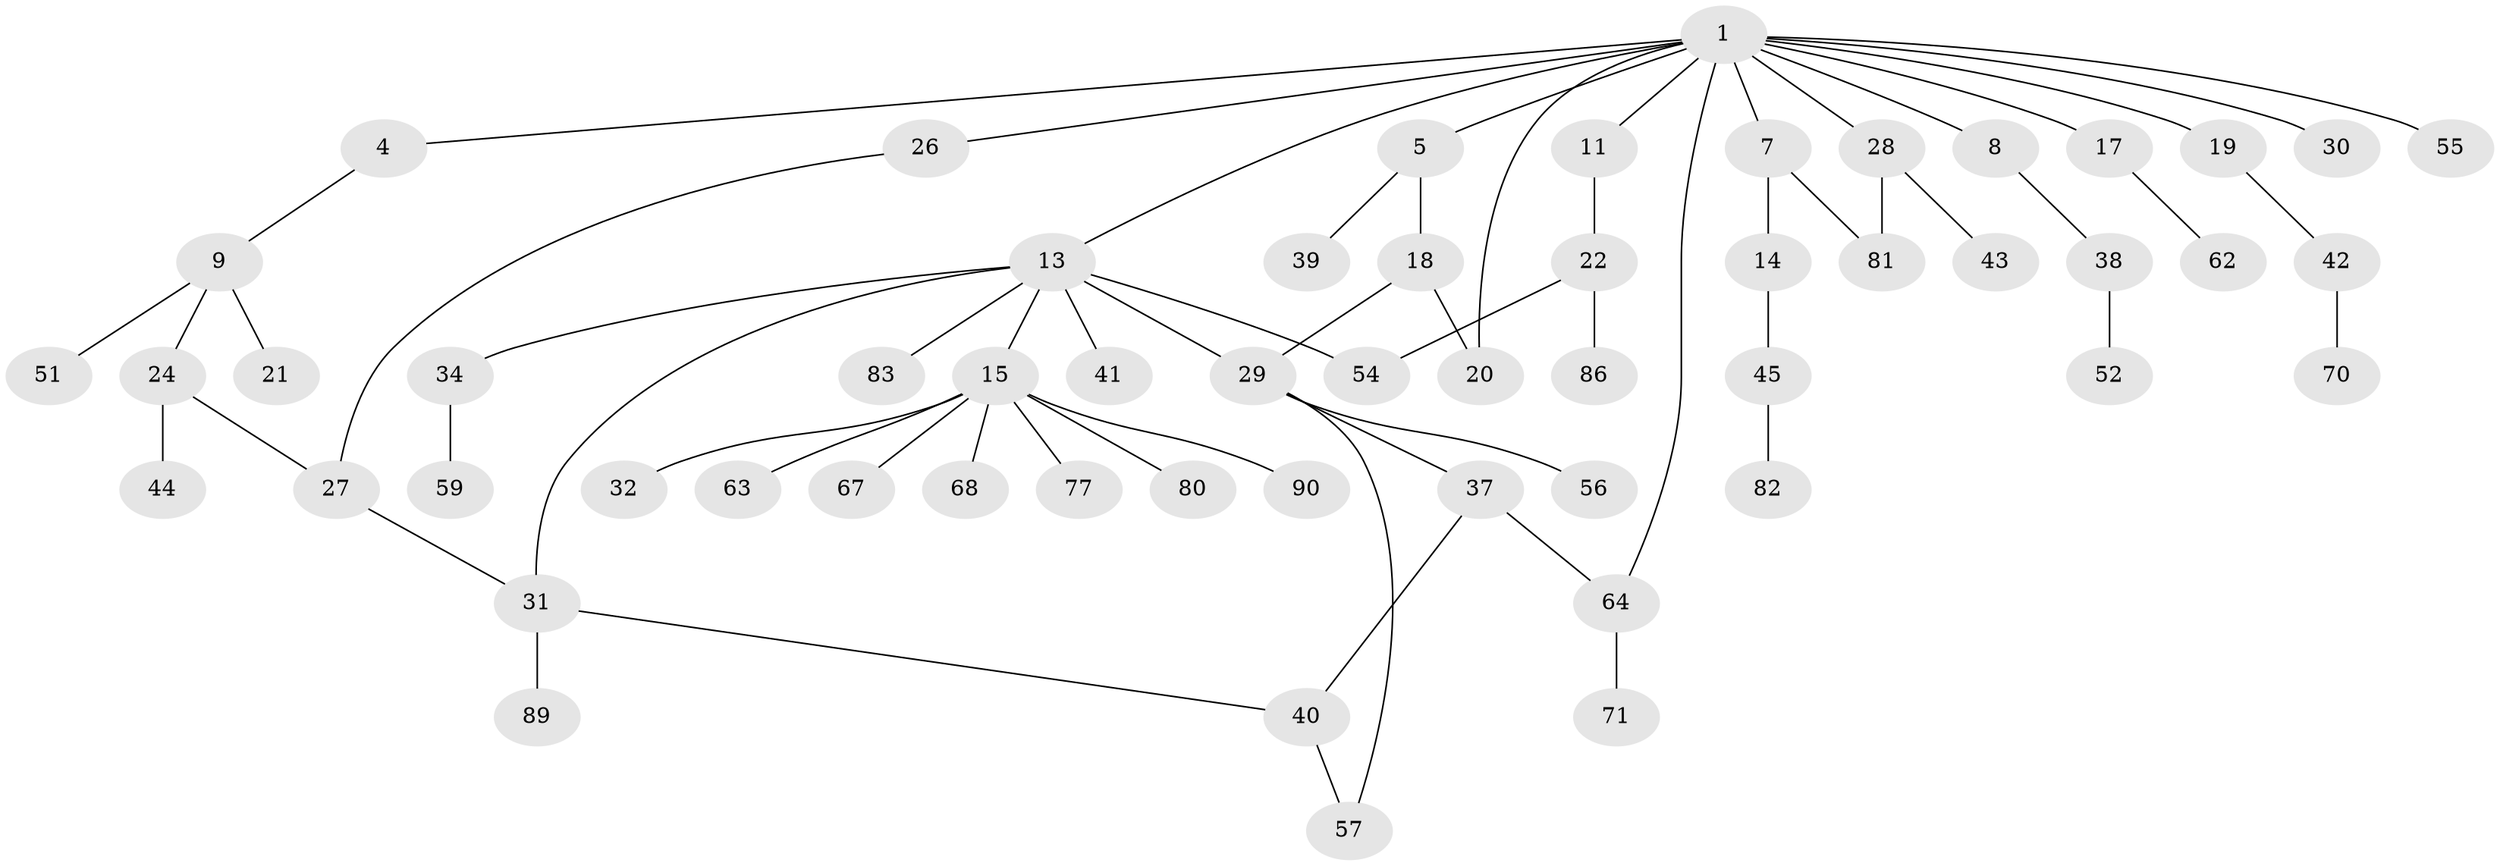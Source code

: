 // original degree distribution, {5: 0.05319148936170213, 4: 0.1276595744680851, 6: 0.010638297872340425, 2: 0.2872340425531915, 3: 0.13829787234042554, 1: 0.3829787234042553}
// Generated by graph-tools (version 1.1) at 2025/16/03/04/25 18:16:49]
// undirected, 56 vertices, 64 edges
graph export_dot {
graph [start="1"]
  node [color=gray90,style=filled];
  1 [super="+33+2+3"];
  4;
  5;
  7;
  8 [super="+75"];
  9 [super="+10"];
  11;
  13 [super="+23+36"];
  14 [super="+61"];
  15 [super="+16+66+46"];
  17;
  18 [super="+48+35+47"];
  19;
  20;
  21;
  22;
  24 [super="+92+73"];
  26 [super="+79"];
  27;
  28 [super="+65+78"];
  29 [super="+94"];
  30;
  31 [super="+60+50"];
  32;
  34;
  37 [super="+87+49"];
  38;
  39;
  40;
  41;
  42;
  43;
  44;
  45;
  51;
  52;
  54;
  55;
  56;
  57 [super="+69"];
  59;
  62;
  63;
  64 [super="+72"];
  67;
  68 [super="+88"];
  70;
  71;
  77;
  80;
  81;
  82;
  83;
  86;
  89 [super="+91"];
  90;
  1 -- 7;
  1 -- 11;
  1 -- 4;
  1 -- 8;
  1 -- 17;
  1 -- 19;
  1 -- 20;
  1 -- 55;
  1 -- 30;
  1 -- 64;
  1 -- 5;
  1 -- 26;
  1 -- 28;
  1 -- 13;
  4 -- 9;
  5 -- 18 [weight=2];
  5 -- 39;
  7 -- 14;
  7 -- 81;
  8 -- 38;
  9 -- 21;
  9 -- 24;
  9 -- 51;
  11 -- 22;
  13 -- 15;
  13 -- 34;
  13 -- 29;
  13 -- 54;
  13 -- 31;
  13 -- 41;
  13 -- 83;
  14 -- 45;
  15 -- 32;
  15 -- 63;
  15 -- 77;
  15 -- 80;
  15 -- 90;
  15 -- 68;
  15 -- 67;
  17 -- 62;
  18 -- 20;
  18 -- 29;
  19 -- 42;
  22 -- 54;
  22 -- 86;
  24 -- 44;
  24 -- 27;
  26 -- 27;
  27 -- 31;
  28 -- 43;
  28 -- 81;
  29 -- 37;
  29 -- 56;
  29 -- 57;
  31 -- 40;
  31 -- 89;
  34 -- 59;
  37 -- 40;
  37 -- 64;
  38 -- 52;
  40 -- 57;
  42 -- 70;
  45 -- 82;
  64 -- 71;
}
